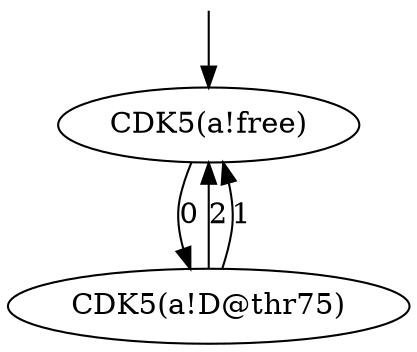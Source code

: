 digraph G{
"Init_78" [label="" style="invis" width="0px" height="0px"];
"Node_77" [label="CDK5(a!D@thr75)"];
"Node_78" [label="CDK5(a!free)"];
"Node_77" -> "Node_78" [label="2"];
"Node_77" -> "Node_78" [label="1"];
"Node_78" -> "Node_77" [label="0"];
"Init_78" -> "Node_78" [label=""];
}
